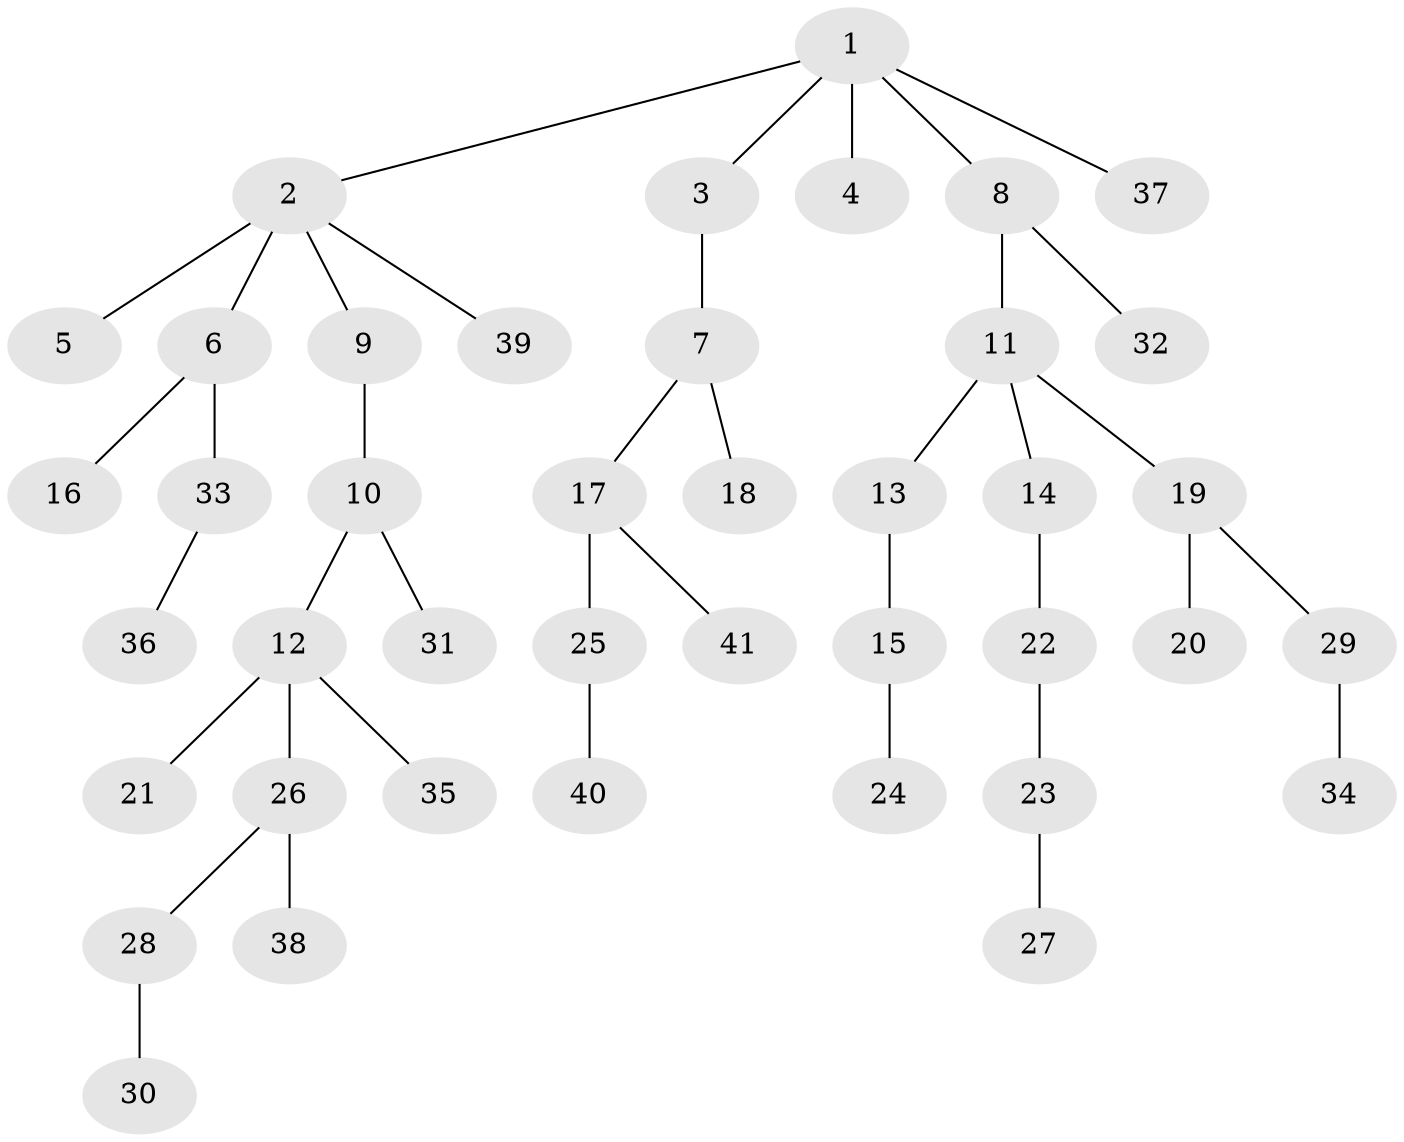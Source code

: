 // original degree distribution, {6: 0.025974025974025976, 5: 0.025974025974025976, 3: 0.15584415584415584, 2: 0.19480519480519481, 4: 0.07792207792207792, 1: 0.5194805194805194}
// Generated by graph-tools (version 1.1) at 2025/36/03/09/25 02:36:56]
// undirected, 41 vertices, 40 edges
graph export_dot {
graph [start="1"]
  node [color=gray90,style=filled];
  1;
  2;
  3;
  4;
  5;
  6;
  7;
  8;
  9;
  10;
  11;
  12;
  13;
  14;
  15;
  16;
  17;
  18;
  19;
  20;
  21;
  22;
  23;
  24;
  25;
  26;
  27;
  28;
  29;
  30;
  31;
  32;
  33;
  34;
  35;
  36;
  37;
  38;
  39;
  40;
  41;
  1 -- 2 [weight=1.0];
  1 -- 3 [weight=1.0];
  1 -- 4 [weight=1.0];
  1 -- 8 [weight=1.0];
  1 -- 37 [weight=1.0];
  2 -- 5 [weight=1.0];
  2 -- 6 [weight=2.0];
  2 -- 9 [weight=1.0];
  2 -- 39 [weight=1.0];
  3 -- 7 [weight=1.0];
  6 -- 16 [weight=1.0];
  6 -- 33 [weight=1.0];
  7 -- 17 [weight=1.0];
  7 -- 18 [weight=1.0];
  8 -- 11 [weight=1.0];
  8 -- 32 [weight=1.0];
  9 -- 10 [weight=1.0];
  10 -- 12 [weight=1.0];
  10 -- 31 [weight=1.0];
  11 -- 13 [weight=1.0];
  11 -- 14 [weight=1.0];
  11 -- 19 [weight=1.0];
  12 -- 21 [weight=1.0];
  12 -- 26 [weight=1.0];
  12 -- 35 [weight=1.0];
  13 -- 15 [weight=1.0];
  14 -- 22 [weight=1.0];
  15 -- 24 [weight=1.0];
  17 -- 25 [weight=1.0];
  17 -- 41 [weight=1.0];
  19 -- 20 [weight=1.0];
  19 -- 29 [weight=1.0];
  22 -- 23 [weight=2.0];
  23 -- 27 [weight=1.0];
  25 -- 40 [weight=1.0];
  26 -- 28 [weight=1.0];
  26 -- 38 [weight=2.0];
  28 -- 30 [weight=4.0];
  29 -- 34 [weight=1.0];
  33 -- 36 [weight=1.0];
}
